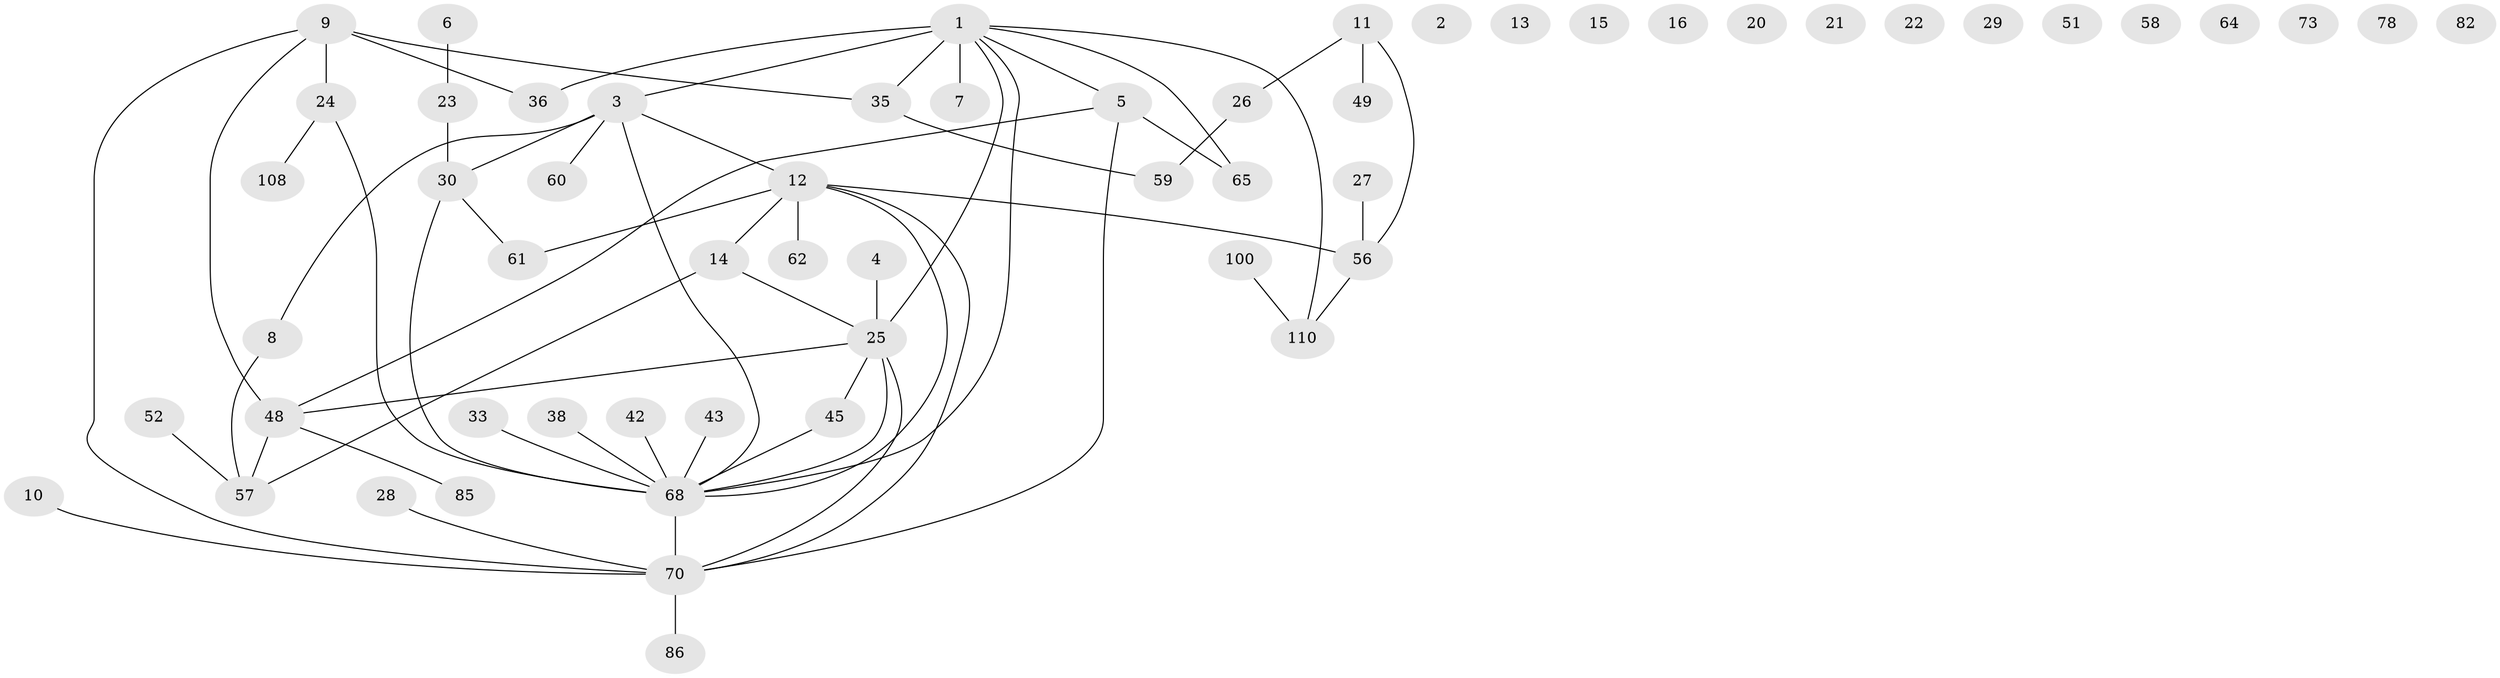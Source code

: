 // original degree distribution, {3: 0.1896551724137931, 0: 0.11206896551724138, 5: 0.05172413793103448, 1: 0.27586206896551724, 2: 0.22413793103448276, 4: 0.1206896551724138, 6: 0.02586206896551724}
// Generated by graph-tools (version 1.1) at 2025/16/03/04/25 18:16:47]
// undirected, 57 vertices, 62 edges
graph export_dot {
graph [start="1"]
  node [color=gray90,style=filled];
  1 [super="+18"];
  2;
  3 [super="+67+53+54"];
  4 [super="+31"];
  5 [super="+46+94"];
  6 [super="+40"];
  7;
  8;
  9 [super="+37"];
  10;
  11 [super="+17"];
  12 [super="+55+39"];
  13;
  14 [super="+34+19"];
  15;
  16;
  20;
  21;
  22;
  23 [super="+32"];
  24 [super="+63"];
  25 [super="+84+69+41"];
  26;
  27;
  28 [super="+50"];
  29;
  30 [super="+44+98+71"];
  33;
  35 [super="+47+101+83"];
  36 [super="+81"];
  38;
  42;
  43;
  45;
  48 [super="+76"];
  49;
  51;
  52 [super="+89"];
  56 [super="+66"];
  57 [super="+77+107"];
  58;
  59 [super="+109"];
  60 [super="+87"];
  61 [super="+104"];
  62;
  64;
  65 [super="+74"];
  68 [super="+72+92"];
  70 [super="+102+75"];
  73;
  78;
  82 [super="+112"];
  85 [super="+106+93"];
  86;
  100;
  108;
  110 [super="+111"];
  1 -- 3;
  1 -- 35 [weight=2];
  1 -- 65;
  1 -- 68;
  1 -- 5;
  1 -- 36 [weight=2];
  1 -- 7;
  1 -- 110;
  1 -- 25;
  3 -- 8;
  3 -- 68;
  3 -- 12;
  3 -- 60;
  3 -- 30;
  4 -- 25 [weight=2];
  5 -- 65;
  5 -- 70;
  5 -- 48;
  6 -- 23;
  8 -- 57;
  9 -- 48;
  9 -- 35;
  9 -- 36;
  9 -- 70;
  9 -- 24;
  10 -- 70;
  11 -- 56;
  11 -- 49;
  11 -- 26;
  12 -- 70;
  12 -- 56;
  12 -- 68;
  12 -- 62;
  12 -- 61;
  12 -- 14;
  14 -- 25;
  14 -- 57;
  23 -- 30;
  24 -- 108;
  24 -- 68;
  25 -- 70;
  25 -- 45;
  25 -- 68;
  25 -- 48;
  26 -- 59;
  27 -- 56;
  28 -- 70;
  30 -- 61;
  30 -- 68 [weight=2];
  33 -- 68;
  35 -- 59;
  38 -- 68;
  42 -- 68;
  43 -- 68;
  45 -- 68;
  48 -- 85;
  48 -- 57;
  52 -- 57;
  56 -- 110;
  68 -- 70;
  70 -- 86;
  100 -- 110;
}

